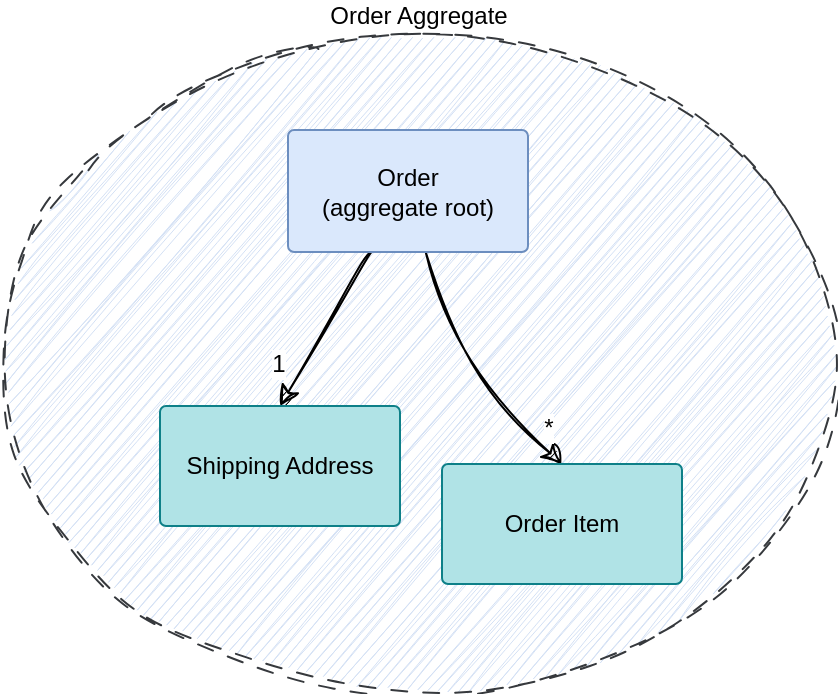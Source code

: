 <mxfile version="26.1.3">
  <diagram name="Page-1" id="ye45J8PKRT6hVtRGAUmR">
    <mxGraphModel dx="874" dy="1240" grid="0" gridSize="10" guides="1" tooltips="1" connect="1" arrows="1" fold="1" page="0" pageScale="1" pageWidth="827" pageHeight="1169" math="0" shadow="0">
      <root>
        <mxCell id="0" />
        <mxCell id="1" parent="0" />
        <mxCell id="KVps6kfmWuWMTPh3L6cP-2" value="Order Aggregate" style="ellipse;whiteSpace=wrap;html=1;sketch=1;curveFitting=1;jiggle=2;dashed=1;dashPattern=8 8;labelPosition=center;verticalLabelPosition=top;align=center;verticalAlign=bottom;spacing=2;fillColor=#D4E1F5;strokeColor=#36393d;" vertex="1" parent="1">
          <mxGeometry x="-143" y="-218" width="417" height="329" as="geometry" />
        </mxCell>
        <mxCell id="KVps6kfmWuWMTPh3L6cP-4" style="edgeStyle=none;curved=1;rounded=0;orthogonalLoop=1;jettySize=auto;html=1;entryX=0.5;entryY=0;entryDx=0;entryDy=0;fontSize=12;startSize=8;endSize=8;sketch=1;curveFitting=1;jiggle=2;" edge="1" parent="1" source="KVps6kfmWuWMTPh3L6cP-1" target="KVps6kfmWuWMTPh3L6cP-3">
          <mxGeometry relative="1" as="geometry">
            <Array as="points">
              <mxPoint x="86" y="-50" />
            </Array>
          </mxGeometry>
        </mxCell>
        <mxCell id="KVps6kfmWuWMTPh3L6cP-9" value="*" style="edgeLabel;html=1;align=center;verticalAlign=middle;resizable=0;points=[];fontSize=12;" vertex="1" connectable="0" parent="KVps6kfmWuWMTPh3L6cP-4">
          <mxGeometry x="0.688" y="3" relative="1" as="geometry">
            <mxPoint x="6" y="-2" as="offset" />
          </mxGeometry>
        </mxCell>
        <mxCell id="KVps6kfmWuWMTPh3L6cP-6" style="edgeStyle=none;curved=1;rounded=0;orthogonalLoop=1;jettySize=auto;html=1;entryX=0.5;entryY=0;entryDx=0;entryDy=0;fontSize=12;startSize=8;endSize=8;sketch=1;curveFitting=1;jiggle=2;" edge="1" parent="1" source="KVps6kfmWuWMTPh3L6cP-1" target="KVps6kfmWuWMTPh3L6cP-5">
          <mxGeometry relative="1" as="geometry" />
        </mxCell>
        <mxCell id="KVps6kfmWuWMTPh3L6cP-10" value="1" style="edgeLabel;html=1;align=center;verticalAlign=middle;resizable=0;points=[];fontSize=12;" vertex="1" connectable="0" parent="KVps6kfmWuWMTPh3L6cP-6">
          <mxGeometry x="0.699" y="-4" relative="1" as="geometry">
            <mxPoint x="-5" y="-8" as="offset" />
          </mxGeometry>
        </mxCell>
        <mxCell id="KVps6kfmWuWMTPh3L6cP-1" value="Order&lt;div&gt;(aggregate root)&lt;/div&gt;" style="rounded=1;whiteSpace=wrap;html=1;arcSize=5;fillColor=#dae8fc;strokeColor=#6c8ebf;" vertex="1" parent="1">
          <mxGeometry y="-170" width="120" height="61" as="geometry" />
        </mxCell>
        <mxCell id="KVps6kfmWuWMTPh3L6cP-3" value="Order Item" style="rounded=1;whiteSpace=wrap;html=1;arcSize=5;fillColor=#b0e3e6;strokeColor=#0e8088;" vertex="1" parent="1">
          <mxGeometry x="77" y="-3" width="120" height="60" as="geometry" />
        </mxCell>
        <mxCell id="KVps6kfmWuWMTPh3L6cP-5" value="Shipping Address" style="rounded=1;whiteSpace=wrap;html=1;arcSize=5;fillColor=#b0e3e6;strokeColor=#0e8088;" vertex="1" parent="1">
          <mxGeometry x="-64" y="-32" width="120" height="60" as="geometry" />
        </mxCell>
      </root>
    </mxGraphModel>
  </diagram>
</mxfile>
